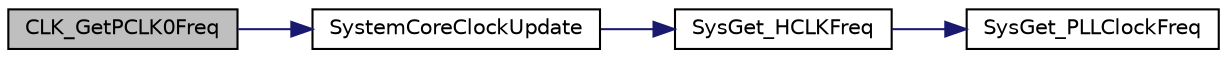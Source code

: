 digraph "CLK_GetPCLK0Freq"
{
 // LATEX_PDF_SIZE
  edge [fontname="Helvetica",fontsize="10",labelfontname="Helvetica",labelfontsize="10"];
  node [fontname="Helvetica",fontsize="10",shape=record];
  rankdir="LR";
  Node1 [label="CLK_GetPCLK0Freq",height=0.2,width=0.4,color="black", fillcolor="grey75", style="filled", fontcolor="black",tooltip="This function get PCLK0 frequency. The frequency unit is Hz."];
  Node1 -> Node2 [color="midnightblue",fontsize="10",style="solid",fontname="Helvetica"];
  Node2 [label="SystemCoreClockUpdate",height=0.2,width=0.4,color="black", fillcolor="white", style="filled",URL="$d9/d5c/system___nano103_8c.html#ae0c36a9591fe6e9c45ecb21a794f0f0f",tooltip="Updates the SystemCoreClock with current core Clock retrieved from CPU registers."];
  Node2 -> Node3 [color="midnightblue",fontsize="10",style="solid",fontname="Helvetica"];
  Node3 [label="SysGet_HCLKFreq",height=0.2,width=0.4,color="black", fillcolor="white", style="filled",URL="$d9/d5c/system___nano103_8c.html#aca6d5b465c5468d7dc1f3675e834c1b9",tooltip="Get current HCLK clock frequency."];
  Node3 -> Node4 [color="midnightblue",fontsize="10",style="solid",fontname="Helvetica"];
  Node4 [label="SysGet_PLLClockFreq",height=0.2,width=0.4,color="black", fillcolor="white", style="filled",URL="$de/d27/group___n_a_n_o103___u_a_r_t___e_x_p_o_r_t_e_d___f_u_n_c_t_i_o_n_s.html#gad0eab36ae6ce25e23219dc6a1e8fa73a",tooltip="Calculate current PLL clock frequency."];
}
